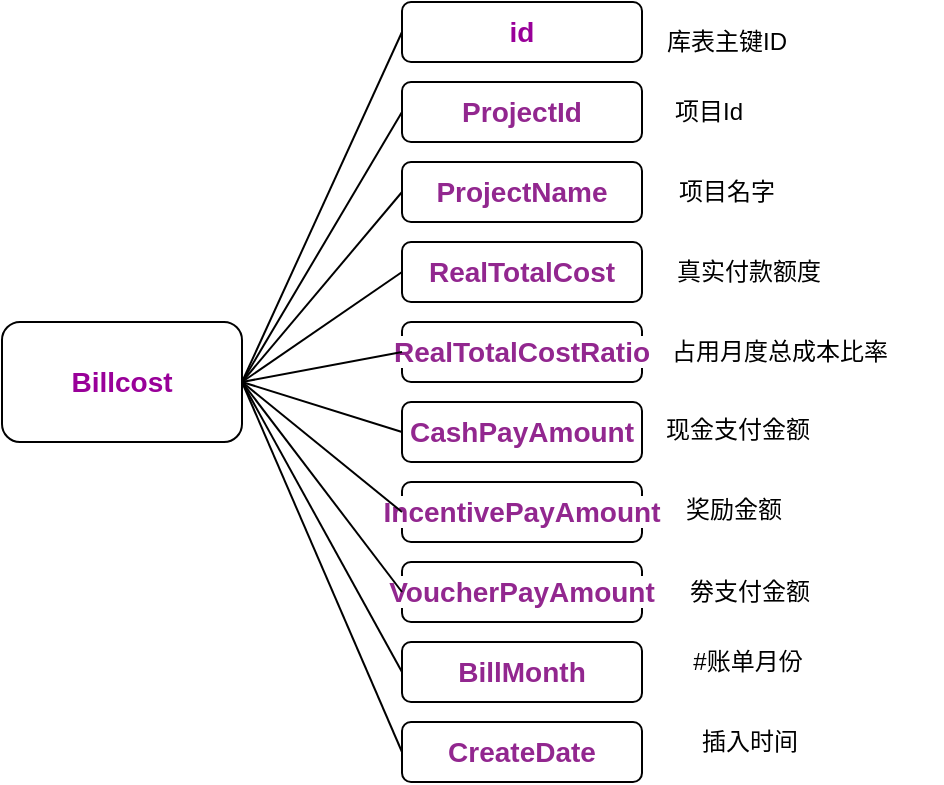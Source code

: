 <mxfile version="14.6.11" type="github">
  <diagram id="A1Ll4xMSJyslP8D5Uw_K" name="Page-1">
    <mxGraphModel dx="569" dy="510" grid="1" gridSize="10" guides="1" tooltips="1" connect="1" arrows="1" fold="1" page="1" pageScale="1" pageWidth="827" pageHeight="1169" math="0" shadow="0">
      <root>
        <mxCell id="0" />
        <mxCell id="1" parent="0" />
        <mxCell id="RVxFYE3tp8AXehIDu2Ks-1" value="&lt;b&gt;&lt;font style=&quot;font-size: 14px&quot; color=&quot;#990099&quot;&gt;id&lt;/font&gt;&lt;/b&gt;" style="rounded=1;whiteSpace=wrap;html=1;" vertex="1" parent="1">
          <mxGeometry x="230" y="180" width="120" height="30" as="geometry" />
        </mxCell>
        <mxCell id="RVxFYE3tp8AXehIDu2Ks-2" value="&lt;span style=&quot;color: rgb(146 , 39 , 143) ; font-family: &amp;#34;menlo&amp;#34; , monospace , &amp;#34;tahoma&amp;#34; , , ; font-size: 14px ; font-weight: 700 ; background-color: rgb(255 , 255 , 255)&quot;&gt;ProjectId&lt;/span&gt;" style="rounded=1;whiteSpace=wrap;html=1;" vertex="1" parent="1">
          <mxGeometry x="230" y="220" width="120" height="30" as="geometry" />
        </mxCell>
        <mxCell id="RVxFYE3tp8AXehIDu2Ks-3" value="&lt;span style=&quot;color: rgb(146 , 39 , 143) ; font-family: &amp;#34;menlo&amp;#34; , monospace , &amp;#34;tahoma&amp;#34; , , ; font-size: 14px ; font-weight: 700 ; background-color: rgb(255 , 255 , 255)&quot;&gt;ProjectName&lt;/span&gt;" style="rounded=1;whiteSpace=wrap;html=1;" vertex="1" parent="1">
          <mxGeometry x="230" y="260" width="120" height="30" as="geometry" />
        </mxCell>
        <mxCell id="RVxFYE3tp8AXehIDu2Ks-4" value="&lt;span style=&quot;color: rgb(146 , 39 , 143) ; font-family: &amp;#34;menlo&amp;#34; , monospace , &amp;#34;tahoma&amp;#34; , , ; font-size: 14px ; font-weight: 700 ; background-color: rgb(255 , 255 , 255)&quot;&gt;RealTotalCost&lt;/span&gt;" style="rounded=1;whiteSpace=wrap;html=1;" vertex="1" parent="1">
          <mxGeometry x="230" y="300" width="120" height="30" as="geometry" />
        </mxCell>
        <mxCell id="RVxFYE3tp8AXehIDu2Ks-5" value="&lt;span style=&quot;color: rgb(146 , 39 , 143) ; font-family: &amp;#34;menlo&amp;#34; , monospace , &amp;#34;tahoma&amp;#34; , , ; font-size: 14px ; font-weight: 700 ; background-color: rgb(255 , 255 , 255)&quot;&gt;RealTotalCostRatio&lt;/span&gt;" style="rounded=1;whiteSpace=wrap;html=1;" vertex="1" parent="1">
          <mxGeometry x="230" y="340" width="120" height="30" as="geometry" />
        </mxCell>
        <mxCell id="RVxFYE3tp8AXehIDu2Ks-6" value="&lt;span style=&quot;color: rgb(146 , 39 , 143) ; font-family: &amp;#34;menlo&amp;#34; , monospace , &amp;#34;tahoma&amp;#34; , , ; font-size: 14px ; font-weight: 700 ; background-color: rgb(255 , 255 , 255)&quot;&gt;CashPayAmount&lt;/span&gt;" style="rounded=1;whiteSpace=wrap;html=1;" vertex="1" parent="1">
          <mxGeometry x="230" y="380" width="120" height="30" as="geometry" />
        </mxCell>
        <mxCell id="RVxFYE3tp8AXehIDu2Ks-7" value="&lt;span style=&quot;color: rgb(146 , 39 , 143) ; font-family: &amp;#34;menlo&amp;#34; , monospace , &amp;#34;tahoma&amp;#34; , , ; font-size: 14px ; font-weight: 700 ; background-color: rgb(255 , 255 , 255)&quot;&gt;IncentivePayAmount&lt;/span&gt;" style="rounded=1;whiteSpace=wrap;html=1;" vertex="1" parent="1">
          <mxGeometry x="230" y="420" width="120" height="30" as="geometry" />
        </mxCell>
        <mxCell id="RVxFYE3tp8AXehIDu2Ks-8" value="&lt;span style=&quot;color: rgb(146 , 39 , 143) ; font-family: &amp;#34;menlo&amp;#34; , monospace , &amp;#34;tahoma&amp;#34; , , ; font-size: 14px ; font-weight: 700 ; background-color: rgb(255 , 255 , 255)&quot;&gt;VoucherPayAmount&lt;/span&gt;" style="rounded=1;whiteSpace=wrap;html=1;" vertex="1" parent="1">
          <mxGeometry x="230" y="460" width="120" height="30" as="geometry" />
        </mxCell>
        <mxCell id="RVxFYE3tp8AXehIDu2Ks-9" value="&lt;span style=&quot;color: rgb(146 , 39 , 143) ; font-family: &amp;#34;menlo&amp;#34; , monospace , &amp;#34;tahoma&amp;#34; , , ; font-size: 14px ; font-weight: 700 ; background-color: rgb(255 , 255 , 255)&quot;&gt;BillMonth&lt;/span&gt;" style="rounded=1;whiteSpace=wrap;html=1;" vertex="1" parent="1">
          <mxGeometry x="230" y="500" width="120" height="30" as="geometry" />
        </mxCell>
        <mxCell id="RVxFYE3tp8AXehIDu2Ks-10" value="#账单月份" style="text;html=1;strokeColor=none;fillColor=none;align=center;verticalAlign=middle;whiteSpace=wrap;rounded=0;" vertex="1" parent="1">
          <mxGeometry x="360" y="500" width="86" height="20" as="geometry" />
        </mxCell>
        <mxCell id="RVxFYE3tp8AXehIDu2Ks-11" value="劵支付金额" style="text;html=1;strokeColor=none;fillColor=none;align=center;verticalAlign=middle;whiteSpace=wrap;rounded=0;" vertex="1" parent="1">
          <mxGeometry x="360.5" y="465" width="86" height="20" as="geometry" />
        </mxCell>
        <mxCell id="RVxFYE3tp8AXehIDu2Ks-12" value="&lt;b&gt;&lt;font color=&quot;#990099&quot; style=&quot;font-size: 14px&quot;&gt;Billcost&lt;/font&gt;&lt;/b&gt;" style="rounded=1;whiteSpace=wrap;html=1;" vertex="1" parent="1">
          <mxGeometry x="30" y="340" width="120" height="60" as="geometry" />
        </mxCell>
        <mxCell id="RVxFYE3tp8AXehIDu2Ks-13" value="" style="endArrow=none;html=1;exitX=1;exitY=0.5;exitDx=0;exitDy=0;entryX=0;entryY=0.5;entryDx=0;entryDy=0;" edge="1" parent="1" source="RVxFYE3tp8AXehIDu2Ks-12" target="RVxFYE3tp8AXehIDu2Ks-2">
          <mxGeometry width="50" height="50" relative="1" as="geometry">
            <mxPoint x="250" y="420" as="sourcePoint" />
            <mxPoint x="300" y="370" as="targetPoint" />
          </mxGeometry>
        </mxCell>
        <mxCell id="RVxFYE3tp8AXehIDu2Ks-14" value="真实付款额度" style="text;html=1;strokeColor=none;fillColor=none;align=center;verticalAlign=middle;whiteSpace=wrap;rounded=0;" vertex="1" parent="1">
          <mxGeometry x="350" y="305" width="107" height="20" as="geometry" />
        </mxCell>
        <mxCell id="RVxFYE3tp8AXehIDu2Ks-15" value="项目名字" style="text;html=1;strokeColor=none;fillColor=none;align=center;verticalAlign=middle;whiteSpace=wrap;rounded=0;" vertex="1" parent="1">
          <mxGeometry x="339" y="265" width="107" height="20" as="geometry" />
        </mxCell>
        <mxCell id="RVxFYE3tp8AXehIDu2Ks-16" value="项目Id" style="text;html=1;strokeColor=none;fillColor=none;align=center;verticalAlign=middle;whiteSpace=wrap;rounded=0;" vertex="1" parent="1">
          <mxGeometry x="330" y="225" width="107" height="20" as="geometry" />
        </mxCell>
        <mxCell id="RVxFYE3tp8AXehIDu2Ks-17" value="库表主键ID" style="text;html=1;strokeColor=none;fillColor=none;align=center;verticalAlign=middle;whiteSpace=wrap;rounded=0;" vertex="1" parent="1">
          <mxGeometry x="339" y="190" width="107" height="20" as="geometry" />
        </mxCell>
        <mxCell id="RVxFYE3tp8AXehIDu2Ks-18" value="占用月度总成本比率" style="text;html=1;strokeColor=none;fillColor=none;align=center;verticalAlign=middle;whiteSpace=wrap;rounded=0;" vertex="1" parent="1">
          <mxGeometry x="360" y="345" width="117.5" height="20" as="geometry" />
        </mxCell>
        <mxCell id="RVxFYE3tp8AXehIDu2Ks-19" value="" style="endArrow=none;html=1;exitX=1;exitY=0.5;exitDx=0;exitDy=0;entryX=0;entryY=0.5;entryDx=0;entryDy=0;" edge="1" parent="1" source="RVxFYE3tp8AXehIDu2Ks-12" target="RVxFYE3tp8AXehIDu2Ks-1">
          <mxGeometry width="50" height="50" relative="1" as="geometry">
            <mxPoint x="160" y="380" as="sourcePoint" />
            <mxPoint x="240" y="245" as="targetPoint" />
          </mxGeometry>
        </mxCell>
        <mxCell id="RVxFYE3tp8AXehIDu2Ks-20" value="" style="endArrow=none;html=1;exitX=1;exitY=0.5;exitDx=0;exitDy=0;entryX=0;entryY=0.5;entryDx=0;entryDy=0;" edge="1" parent="1" source="RVxFYE3tp8AXehIDu2Ks-12" target="RVxFYE3tp8AXehIDu2Ks-3">
          <mxGeometry width="50" height="50" relative="1" as="geometry">
            <mxPoint x="160" y="380" as="sourcePoint" />
            <mxPoint x="240" y="205" as="targetPoint" />
          </mxGeometry>
        </mxCell>
        <mxCell id="RVxFYE3tp8AXehIDu2Ks-21" value="" style="endArrow=none;html=1;exitX=1;exitY=0.5;exitDx=0;exitDy=0;entryX=0;entryY=0.5;entryDx=0;entryDy=0;" edge="1" parent="1" source="RVxFYE3tp8AXehIDu2Ks-12" target="RVxFYE3tp8AXehIDu2Ks-4">
          <mxGeometry width="50" height="50" relative="1" as="geometry">
            <mxPoint x="170" y="390" as="sourcePoint" />
            <mxPoint x="250" y="215" as="targetPoint" />
          </mxGeometry>
        </mxCell>
        <mxCell id="RVxFYE3tp8AXehIDu2Ks-22" value="" style="endArrow=none;html=1;exitX=1;exitY=0.5;exitDx=0;exitDy=0;entryX=0;entryY=0.5;entryDx=0;entryDy=0;" edge="1" parent="1" source="RVxFYE3tp8AXehIDu2Ks-12" target="RVxFYE3tp8AXehIDu2Ks-5">
          <mxGeometry width="50" height="50" relative="1" as="geometry">
            <mxPoint x="180" y="400" as="sourcePoint" />
            <mxPoint x="260" y="225" as="targetPoint" />
          </mxGeometry>
        </mxCell>
        <mxCell id="RVxFYE3tp8AXehIDu2Ks-23" value="" style="endArrow=none;html=1;exitX=1;exitY=0.5;exitDx=0;exitDy=0;entryX=0;entryY=0.5;entryDx=0;entryDy=0;" edge="1" parent="1" source="RVxFYE3tp8AXehIDu2Ks-12" target="RVxFYE3tp8AXehIDu2Ks-6">
          <mxGeometry width="50" height="50" relative="1" as="geometry">
            <mxPoint x="190" y="410" as="sourcePoint" />
            <mxPoint x="270" y="235" as="targetPoint" />
          </mxGeometry>
        </mxCell>
        <mxCell id="RVxFYE3tp8AXehIDu2Ks-24" value="" style="endArrow=none;html=1;exitX=1;exitY=0.5;exitDx=0;exitDy=0;entryX=0;entryY=0.5;entryDx=0;entryDy=0;" edge="1" parent="1" source="RVxFYE3tp8AXehIDu2Ks-12" target="RVxFYE3tp8AXehIDu2Ks-7">
          <mxGeometry width="50" height="50" relative="1" as="geometry">
            <mxPoint x="200" y="420" as="sourcePoint" />
            <mxPoint x="280" y="245" as="targetPoint" />
          </mxGeometry>
        </mxCell>
        <mxCell id="RVxFYE3tp8AXehIDu2Ks-25" value="" style="endArrow=none;html=1;exitX=1;exitY=0.5;exitDx=0;exitDy=0;entryX=0;entryY=0.5;entryDx=0;entryDy=0;" edge="1" parent="1" source="RVxFYE3tp8AXehIDu2Ks-12" target="RVxFYE3tp8AXehIDu2Ks-8">
          <mxGeometry width="50" height="50" relative="1" as="geometry">
            <mxPoint x="210" y="430" as="sourcePoint" />
            <mxPoint x="290" y="255" as="targetPoint" />
          </mxGeometry>
        </mxCell>
        <mxCell id="RVxFYE3tp8AXehIDu2Ks-26" value="" style="endArrow=none;html=1;exitX=1;exitY=0.5;exitDx=0;exitDy=0;entryX=0;entryY=0.5;entryDx=0;entryDy=0;" edge="1" parent="1" source="RVxFYE3tp8AXehIDu2Ks-12" target="RVxFYE3tp8AXehIDu2Ks-9">
          <mxGeometry width="50" height="50" relative="1" as="geometry">
            <mxPoint x="220" y="440" as="sourcePoint" />
            <mxPoint x="300" y="265" as="targetPoint" />
          </mxGeometry>
        </mxCell>
        <mxCell id="RVxFYE3tp8AXehIDu2Ks-27" value="&lt;font face=&quot;helvetica&quot;&gt;现金支付金额&lt;/font&gt;" style="text;whiteSpace=wrap;html=1;" vertex="1" parent="1">
          <mxGeometry x="360" y="380" width="130" height="30" as="geometry" />
        </mxCell>
        <mxCell id="RVxFYE3tp8AXehIDu2Ks-28" value="&lt;font face=&quot;helvetica&quot;&gt;奖励金额&lt;/font&gt;" style="text;whiteSpace=wrap;html=1;" vertex="1" parent="1">
          <mxGeometry x="370" y="420" width="130" height="30" as="geometry" />
        </mxCell>
        <mxCell id="RVxFYE3tp8AXehIDu2Ks-29" value="&lt;font color=&quot;#92278f&quot;&gt;&lt;span style=&quot;font-size: 14px ; background-color: rgb(255 , 255 , 255)&quot;&gt;&lt;b&gt;CreateDate&lt;/b&gt;&lt;/span&gt;&lt;/font&gt;" style="rounded=1;whiteSpace=wrap;html=1;" vertex="1" parent="1">
          <mxGeometry x="230" y="540" width="120" height="30" as="geometry" />
        </mxCell>
        <mxCell id="RVxFYE3tp8AXehIDu2Ks-30" value="插入时间" style="text;html=1;strokeColor=none;fillColor=none;align=center;verticalAlign=middle;whiteSpace=wrap;rounded=0;" vertex="1" parent="1">
          <mxGeometry x="360.5" y="540" width="86" height="20" as="geometry" />
        </mxCell>
        <mxCell id="RVxFYE3tp8AXehIDu2Ks-31" value="" style="endArrow=none;html=1;exitX=1;exitY=0.5;exitDx=0;exitDy=0;entryX=0;entryY=0.5;entryDx=0;entryDy=0;" edge="1" parent="1" source="RVxFYE3tp8AXehIDu2Ks-12" target="RVxFYE3tp8AXehIDu2Ks-29">
          <mxGeometry width="50" height="50" relative="1" as="geometry">
            <mxPoint x="160" y="380" as="sourcePoint" />
            <mxPoint x="240" y="525" as="targetPoint" />
          </mxGeometry>
        </mxCell>
      </root>
    </mxGraphModel>
  </diagram>
</mxfile>
